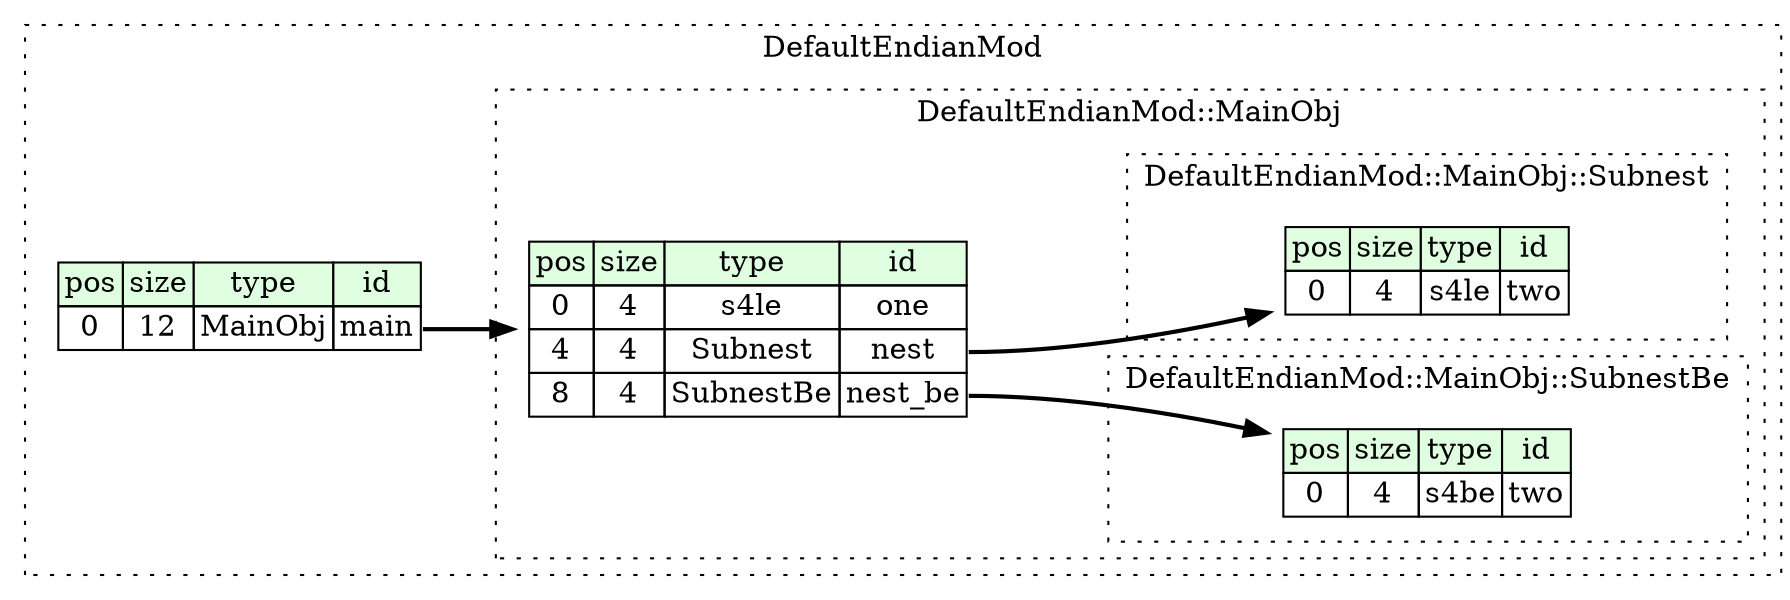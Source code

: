 digraph {
	rankdir=LR;
	node [shape=plaintext];
	subgraph cluster__default_endian_mod {
		label="DefaultEndianMod";
		graph[style=dotted];

		default_endian_mod__seq [label=<<TABLE BORDER="0" CELLBORDER="1" CELLSPACING="0">
			<TR><TD BGCOLOR="#E0FFE0">pos</TD><TD BGCOLOR="#E0FFE0">size</TD><TD BGCOLOR="#E0FFE0">type</TD><TD BGCOLOR="#E0FFE0">id</TD></TR>
			<TR><TD PORT="main_pos">0</TD><TD PORT="main_size">12</TD><TD>MainObj</TD><TD PORT="main_type">main</TD></TR>
		</TABLE>>];
		subgraph cluster__main_obj {
			label="DefaultEndianMod::MainObj";
			graph[style=dotted];

			main_obj__seq [label=<<TABLE BORDER="0" CELLBORDER="1" CELLSPACING="0">
				<TR><TD BGCOLOR="#E0FFE0">pos</TD><TD BGCOLOR="#E0FFE0">size</TD><TD BGCOLOR="#E0FFE0">type</TD><TD BGCOLOR="#E0FFE0">id</TD></TR>
				<TR><TD PORT="one_pos">0</TD><TD PORT="one_size">4</TD><TD>s4le</TD><TD PORT="one_type">one</TD></TR>
				<TR><TD PORT="nest_pos">4</TD><TD PORT="nest_size">4</TD><TD>Subnest</TD><TD PORT="nest_type">nest</TD></TR>
				<TR><TD PORT="nest_be_pos">8</TD><TD PORT="nest_be_size">4</TD><TD>SubnestBe</TD><TD PORT="nest_be_type">nest_be</TD></TR>
			</TABLE>>];
			subgraph cluster__subnest {
				label="DefaultEndianMod::MainObj::Subnest";
				graph[style=dotted];

				subnest__seq [label=<<TABLE BORDER="0" CELLBORDER="1" CELLSPACING="0">
					<TR><TD BGCOLOR="#E0FFE0">pos</TD><TD BGCOLOR="#E0FFE0">size</TD><TD BGCOLOR="#E0FFE0">type</TD><TD BGCOLOR="#E0FFE0">id</TD></TR>
					<TR><TD PORT="two_pos">0</TD><TD PORT="two_size">4</TD><TD>s4le</TD><TD PORT="two_type">two</TD></TR>
				</TABLE>>];
			}
			subgraph cluster__subnest_be {
				label="DefaultEndianMod::MainObj::SubnestBe";
				graph[style=dotted];

				subnest_be__seq [label=<<TABLE BORDER="0" CELLBORDER="1" CELLSPACING="0">
					<TR><TD BGCOLOR="#E0FFE0">pos</TD><TD BGCOLOR="#E0FFE0">size</TD><TD BGCOLOR="#E0FFE0">type</TD><TD BGCOLOR="#E0FFE0">id</TD></TR>
					<TR><TD PORT="two_pos">0</TD><TD PORT="two_size">4</TD><TD>s4be</TD><TD PORT="two_type">two</TD></TR>
				</TABLE>>];
			}
		}
	}
	default_endian_mod__seq:main_type -> main_obj__seq [style=bold];
	main_obj__seq:nest_type -> subnest__seq [style=bold];
	main_obj__seq:nest_be_type -> subnest_be__seq [style=bold];
}
